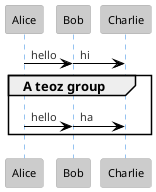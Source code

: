 ' Do not edit
' Theme Gallery
' autogenerated by script
'
@startuml
!theme reddress-lightblue
!pragma teoz true
Alice -> Bob : hello
& Bob -> Charlie : hi
group A teoz group
Alice -> Bob : hello
& Bob -> Charlie : ha
end
@enduml
